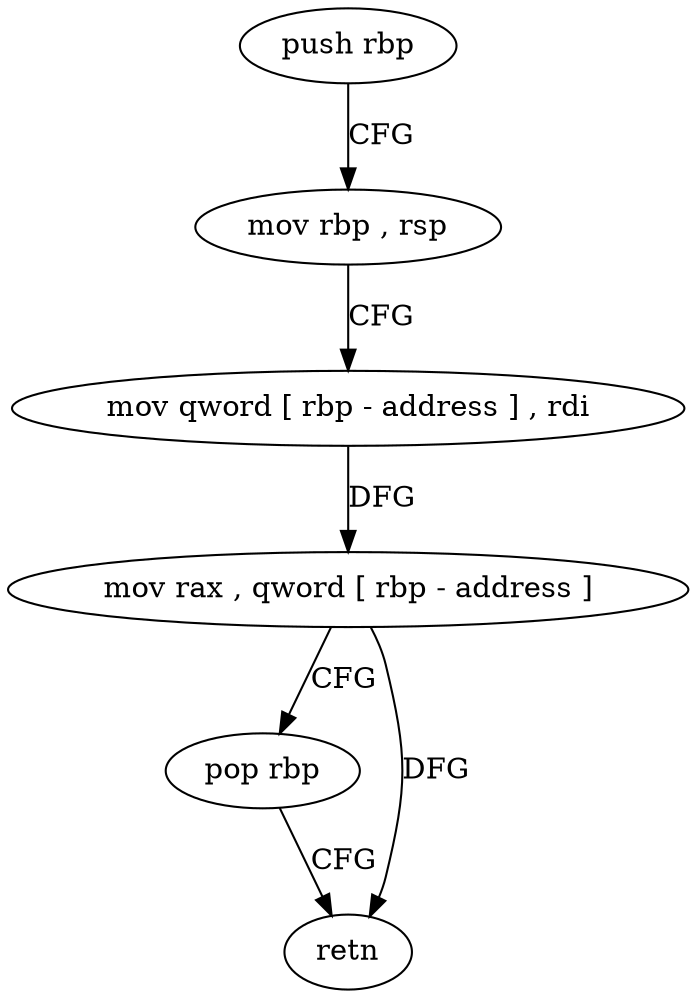 digraph "func" {
"4204976" [label = "push rbp" ]
"4204977" [label = "mov rbp , rsp" ]
"4204980" [label = "mov qword [ rbp - address ] , rdi" ]
"4204984" [label = "mov rax , qword [ rbp - address ]" ]
"4204988" [label = "pop rbp" ]
"4204989" [label = "retn" ]
"4204976" -> "4204977" [ label = "CFG" ]
"4204977" -> "4204980" [ label = "CFG" ]
"4204980" -> "4204984" [ label = "DFG" ]
"4204984" -> "4204988" [ label = "CFG" ]
"4204984" -> "4204989" [ label = "DFG" ]
"4204988" -> "4204989" [ label = "CFG" ]
}
